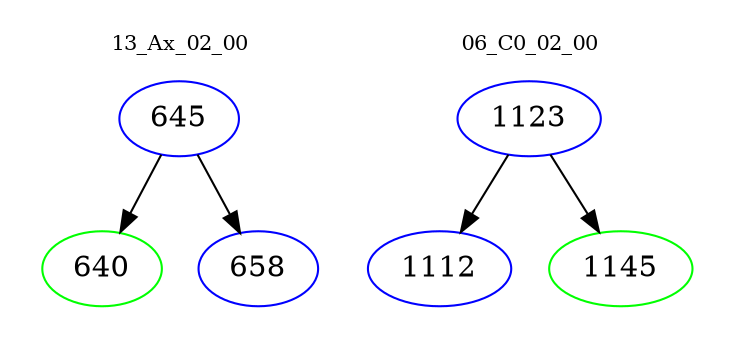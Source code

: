 digraph{
subgraph cluster_0 {
color = white
label = "13_Ax_02_00";
fontsize=10;
T0_645 [label="645", color="blue"]
T0_645 -> T0_640 [color="black"]
T0_640 [label="640", color="green"]
T0_645 -> T0_658 [color="black"]
T0_658 [label="658", color="blue"]
}
subgraph cluster_1 {
color = white
label = "06_C0_02_00";
fontsize=10;
T1_1123 [label="1123", color="blue"]
T1_1123 -> T1_1112 [color="black"]
T1_1112 [label="1112", color="blue"]
T1_1123 -> T1_1145 [color="black"]
T1_1145 [label="1145", color="green"]
}
}
